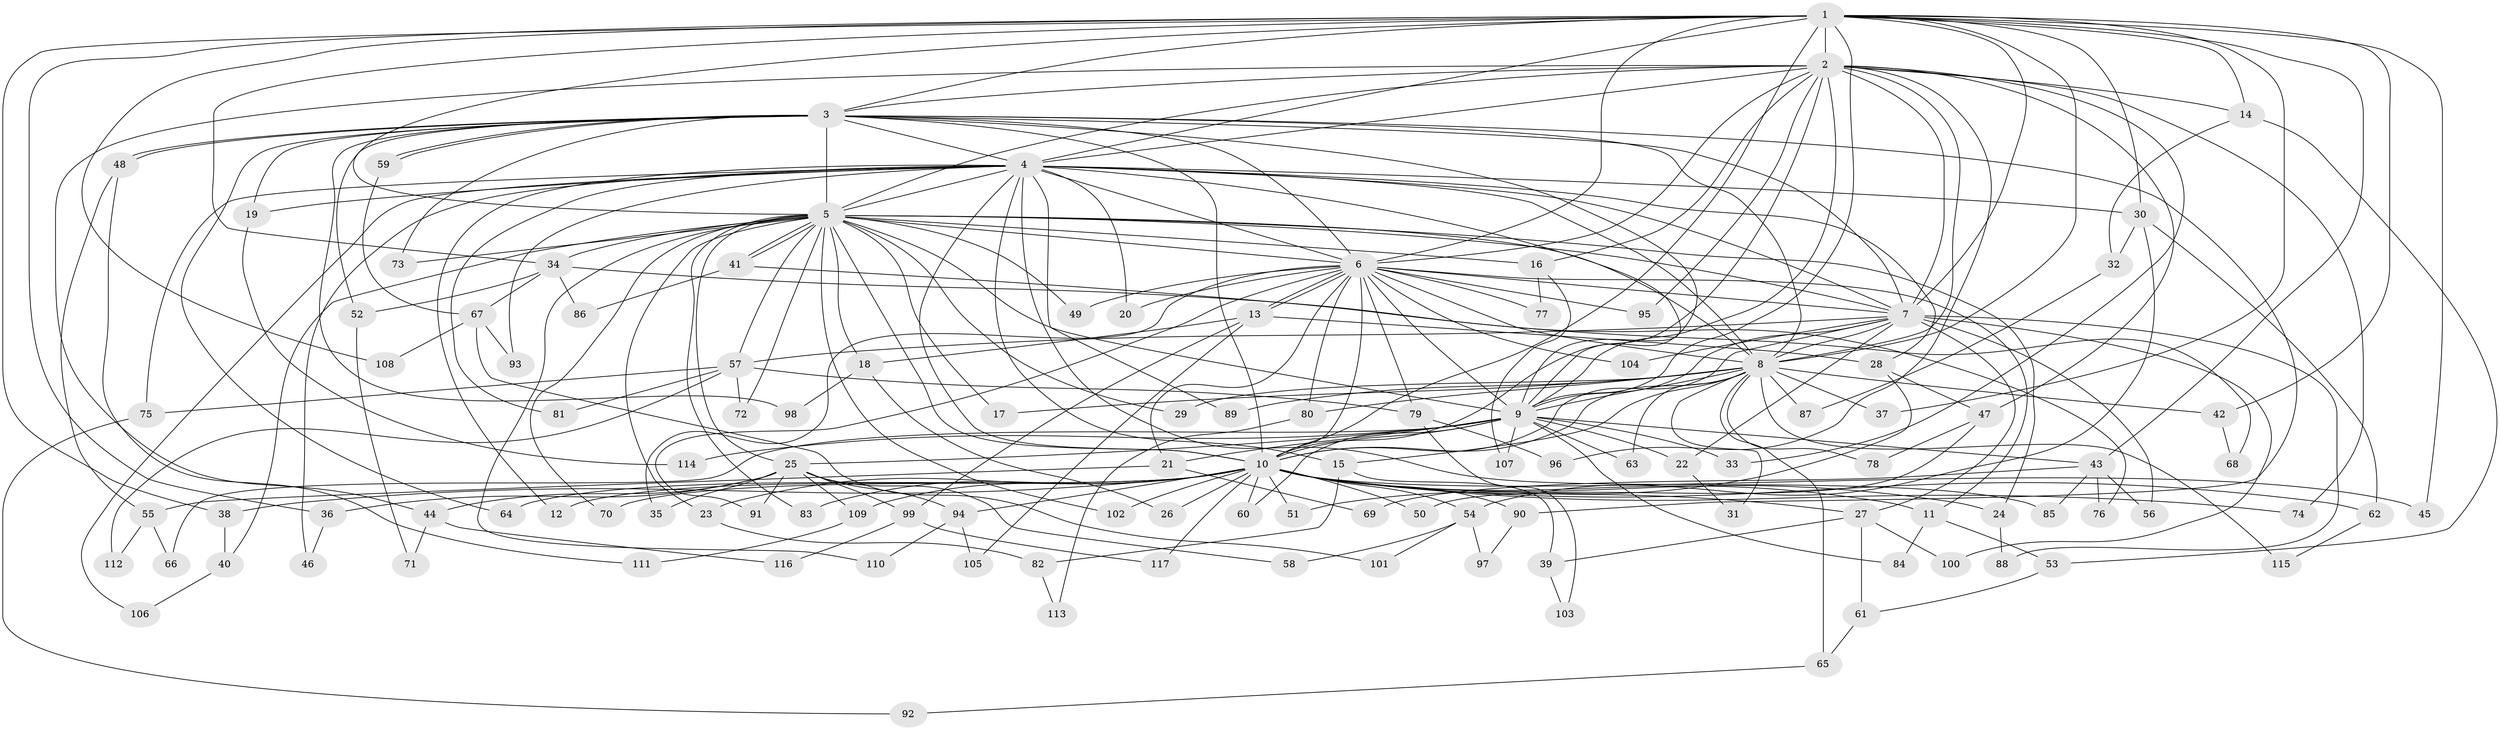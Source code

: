 // Generated by graph-tools (version 1.1) at 2025/25/03/09/25 03:25:52]
// undirected, 117 vertices, 259 edges
graph export_dot {
graph [start="1"]
  node [color=gray90,style=filled];
  1;
  2;
  3;
  4;
  5;
  6;
  7;
  8;
  9;
  10;
  11;
  12;
  13;
  14;
  15;
  16;
  17;
  18;
  19;
  20;
  21;
  22;
  23;
  24;
  25;
  26;
  27;
  28;
  29;
  30;
  31;
  32;
  33;
  34;
  35;
  36;
  37;
  38;
  39;
  40;
  41;
  42;
  43;
  44;
  45;
  46;
  47;
  48;
  49;
  50;
  51;
  52;
  53;
  54;
  55;
  56;
  57;
  58;
  59;
  60;
  61;
  62;
  63;
  64;
  65;
  66;
  67;
  68;
  69;
  70;
  71;
  72;
  73;
  74;
  75;
  76;
  77;
  78;
  79;
  80;
  81;
  82;
  83;
  84;
  85;
  86;
  87;
  88;
  89;
  90;
  91;
  92;
  93;
  94;
  95;
  96;
  97;
  98;
  99;
  100;
  101;
  102;
  103;
  104;
  105;
  106;
  107;
  108;
  109;
  110;
  111;
  112;
  113;
  114;
  115;
  116;
  117;
  1 -- 2;
  1 -- 3;
  1 -- 4;
  1 -- 5;
  1 -- 6;
  1 -- 7;
  1 -- 8;
  1 -- 9;
  1 -- 10;
  1 -- 14;
  1 -- 30;
  1 -- 34;
  1 -- 36;
  1 -- 37;
  1 -- 38;
  1 -- 42;
  1 -- 43;
  1 -- 45;
  1 -- 108;
  2 -- 3;
  2 -- 4;
  2 -- 5;
  2 -- 6;
  2 -- 7;
  2 -- 8;
  2 -- 9;
  2 -- 10;
  2 -- 14;
  2 -- 16;
  2 -- 33;
  2 -- 44;
  2 -- 47;
  2 -- 74;
  2 -- 95;
  2 -- 96;
  3 -- 4;
  3 -- 5;
  3 -- 6;
  3 -- 7;
  3 -- 8;
  3 -- 9;
  3 -- 10;
  3 -- 19;
  3 -- 48;
  3 -- 48;
  3 -- 52;
  3 -- 59;
  3 -- 59;
  3 -- 64;
  3 -- 73;
  3 -- 90;
  3 -- 98;
  4 -- 5;
  4 -- 6;
  4 -- 7;
  4 -- 8;
  4 -- 9;
  4 -- 10;
  4 -- 12;
  4 -- 15;
  4 -- 19;
  4 -- 20;
  4 -- 28;
  4 -- 30;
  4 -- 46;
  4 -- 75;
  4 -- 81;
  4 -- 85;
  4 -- 89;
  4 -- 93;
  4 -- 106;
  5 -- 6;
  5 -- 7;
  5 -- 8;
  5 -- 9;
  5 -- 10;
  5 -- 16;
  5 -- 17;
  5 -- 18;
  5 -- 23;
  5 -- 24;
  5 -- 25;
  5 -- 29;
  5 -- 34;
  5 -- 40;
  5 -- 41;
  5 -- 41;
  5 -- 49;
  5 -- 57;
  5 -- 70;
  5 -- 72;
  5 -- 73;
  5 -- 83;
  5 -- 102;
  5 -- 110;
  6 -- 7;
  6 -- 8;
  6 -- 9;
  6 -- 10;
  6 -- 11;
  6 -- 13;
  6 -- 13;
  6 -- 20;
  6 -- 21;
  6 -- 35;
  6 -- 49;
  6 -- 77;
  6 -- 79;
  6 -- 80;
  6 -- 91;
  6 -- 95;
  6 -- 104;
  7 -- 8;
  7 -- 9;
  7 -- 10;
  7 -- 22;
  7 -- 27;
  7 -- 56;
  7 -- 57;
  7 -- 88;
  7 -- 100;
  7 -- 104;
  8 -- 9;
  8 -- 10;
  8 -- 15;
  8 -- 17;
  8 -- 29;
  8 -- 31;
  8 -- 37;
  8 -- 42;
  8 -- 63;
  8 -- 65;
  8 -- 78;
  8 -- 80;
  8 -- 87;
  8 -- 89;
  8 -- 115;
  9 -- 10;
  9 -- 21;
  9 -- 22;
  9 -- 25;
  9 -- 33;
  9 -- 43;
  9 -- 60;
  9 -- 63;
  9 -- 66;
  9 -- 84;
  9 -- 107;
  9 -- 114;
  10 -- 11;
  10 -- 12;
  10 -- 23;
  10 -- 24;
  10 -- 26;
  10 -- 27;
  10 -- 38;
  10 -- 45;
  10 -- 50;
  10 -- 51;
  10 -- 54;
  10 -- 60;
  10 -- 62;
  10 -- 64;
  10 -- 70;
  10 -- 74;
  10 -- 83;
  10 -- 90;
  10 -- 94;
  10 -- 102;
  10 -- 109;
  10 -- 117;
  11 -- 53;
  11 -- 84;
  13 -- 18;
  13 -- 28;
  13 -- 99;
  13 -- 105;
  14 -- 32;
  14 -- 53;
  15 -- 39;
  15 -- 82;
  16 -- 77;
  16 -- 107;
  18 -- 26;
  18 -- 98;
  19 -- 114;
  21 -- 55;
  21 -- 69;
  22 -- 31;
  23 -- 82;
  24 -- 88;
  25 -- 35;
  25 -- 36;
  25 -- 44;
  25 -- 58;
  25 -- 91;
  25 -- 94;
  25 -- 99;
  25 -- 109;
  27 -- 39;
  27 -- 61;
  27 -- 100;
  28 -- 47;
  28 -- 51;
  30 -- 32;
  30 -- 54;
  30 -- 62;
  32 -- 87;
  34 -- 52;
  34 -- 67;
  34 -- 68;
  34 -- 86;
  36 -- 46;
  38 -- 40;
  39 -- 103;
  40 -- 106;
  41 -- 76;
  41 -- 86;
  42 -- 68;
  43 -- 56;
  43 -- 69;
  43 -- 76;
  43 -- 85;
  44 -- 71;
  44 -- 116;
  47 -- 50;
  47 -- 78;
  48 -- 55;
  48 -- 111;
  52 -- 71;
  53 -- 61;
  54 -- 58;
  54 -- 97;
  54 -- 101;
  55 -- 66;
  55 -- 112;
  57 -- 72;
  57 -- 75;
  57 -- 79;
  57 -- 81;
  57 -- 112;
  59 -- 67;
  61 -- 65;
  62 -- 115;
  65 -- 92;
  67 -- 93;
  67 -- 101;
  67 -- 108;
  75 -- 92;
  79 -- 96;
  79 -- 103;
  80 -- 113;
  82 -- 113;
  90 -- 97;
  94 -- 105;
  94 -- 110;
  99 -- 116;
  99 -- 117;
  109 -- 111;
}
